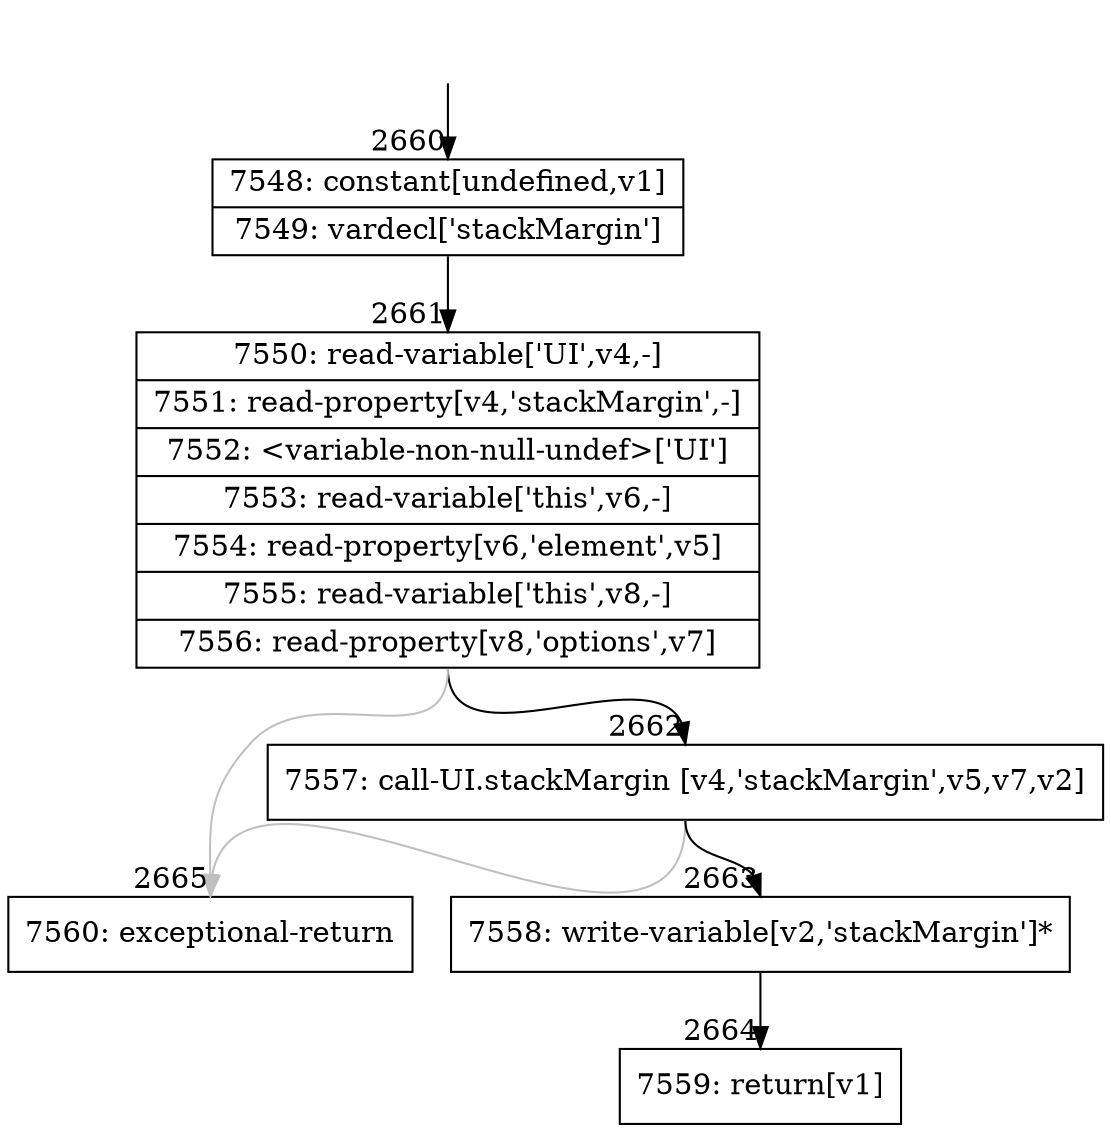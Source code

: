 digraph {
rankdir="TD"
BB_entry206[shape=none,label=""];
BB_entry206 -> BB2660 [tailport=s, headport=n, headlabel="    2660"]
BB2660 [shape=record label="{7548: constant[undefined,v1]|7549: vardecl['stackMargin']}" ] 
BB2660 -> BB2661 [tailport=s, headport=n, headlabel="      2661"]
BB2661 [shape=record label="{7550: read-variable['UI',v4,-]|7551: read-property[v4,'stackMargin',-]|7552: \<variable-non-null-undef\>['UI']|7553: read-variable['this',v6,-]|7554: read-property[v6,'element',v5]|7555: read-variable['this',v8,-]|7556: read-property[v8,'options',v7]}" ] 
BB2661 -> BB2662 [tailport=s, headport=n, headlabel="      2662"]
BB2661 -> BB2665 [tailport=s, headport=n, color=gray, headlabel="      2665"]
BB2662 [shape=record label="{7557: call-UI.stackMargin [v4,'stackMargin',v5,v7,v2]}" ] 
BB2662 -> BB2663 [tailport=s, headport=n, headlabel="      2663"]
BB2662 -> BB2665 [tailport=s, headport=n, color=gray]
BB2663 [shape=record label="{7558: write-variable[v2,'stackMargin']*}" ] 
BB2663 -> BB2664 [tailport=s, headport=n, headlabel="      2664"]
BB2664 [shape=record label="{7559: return[v1]}" ] 
BB2665 [shape=record label="{7560: exceptional-return}" ] 
//#$~ 2059
}
